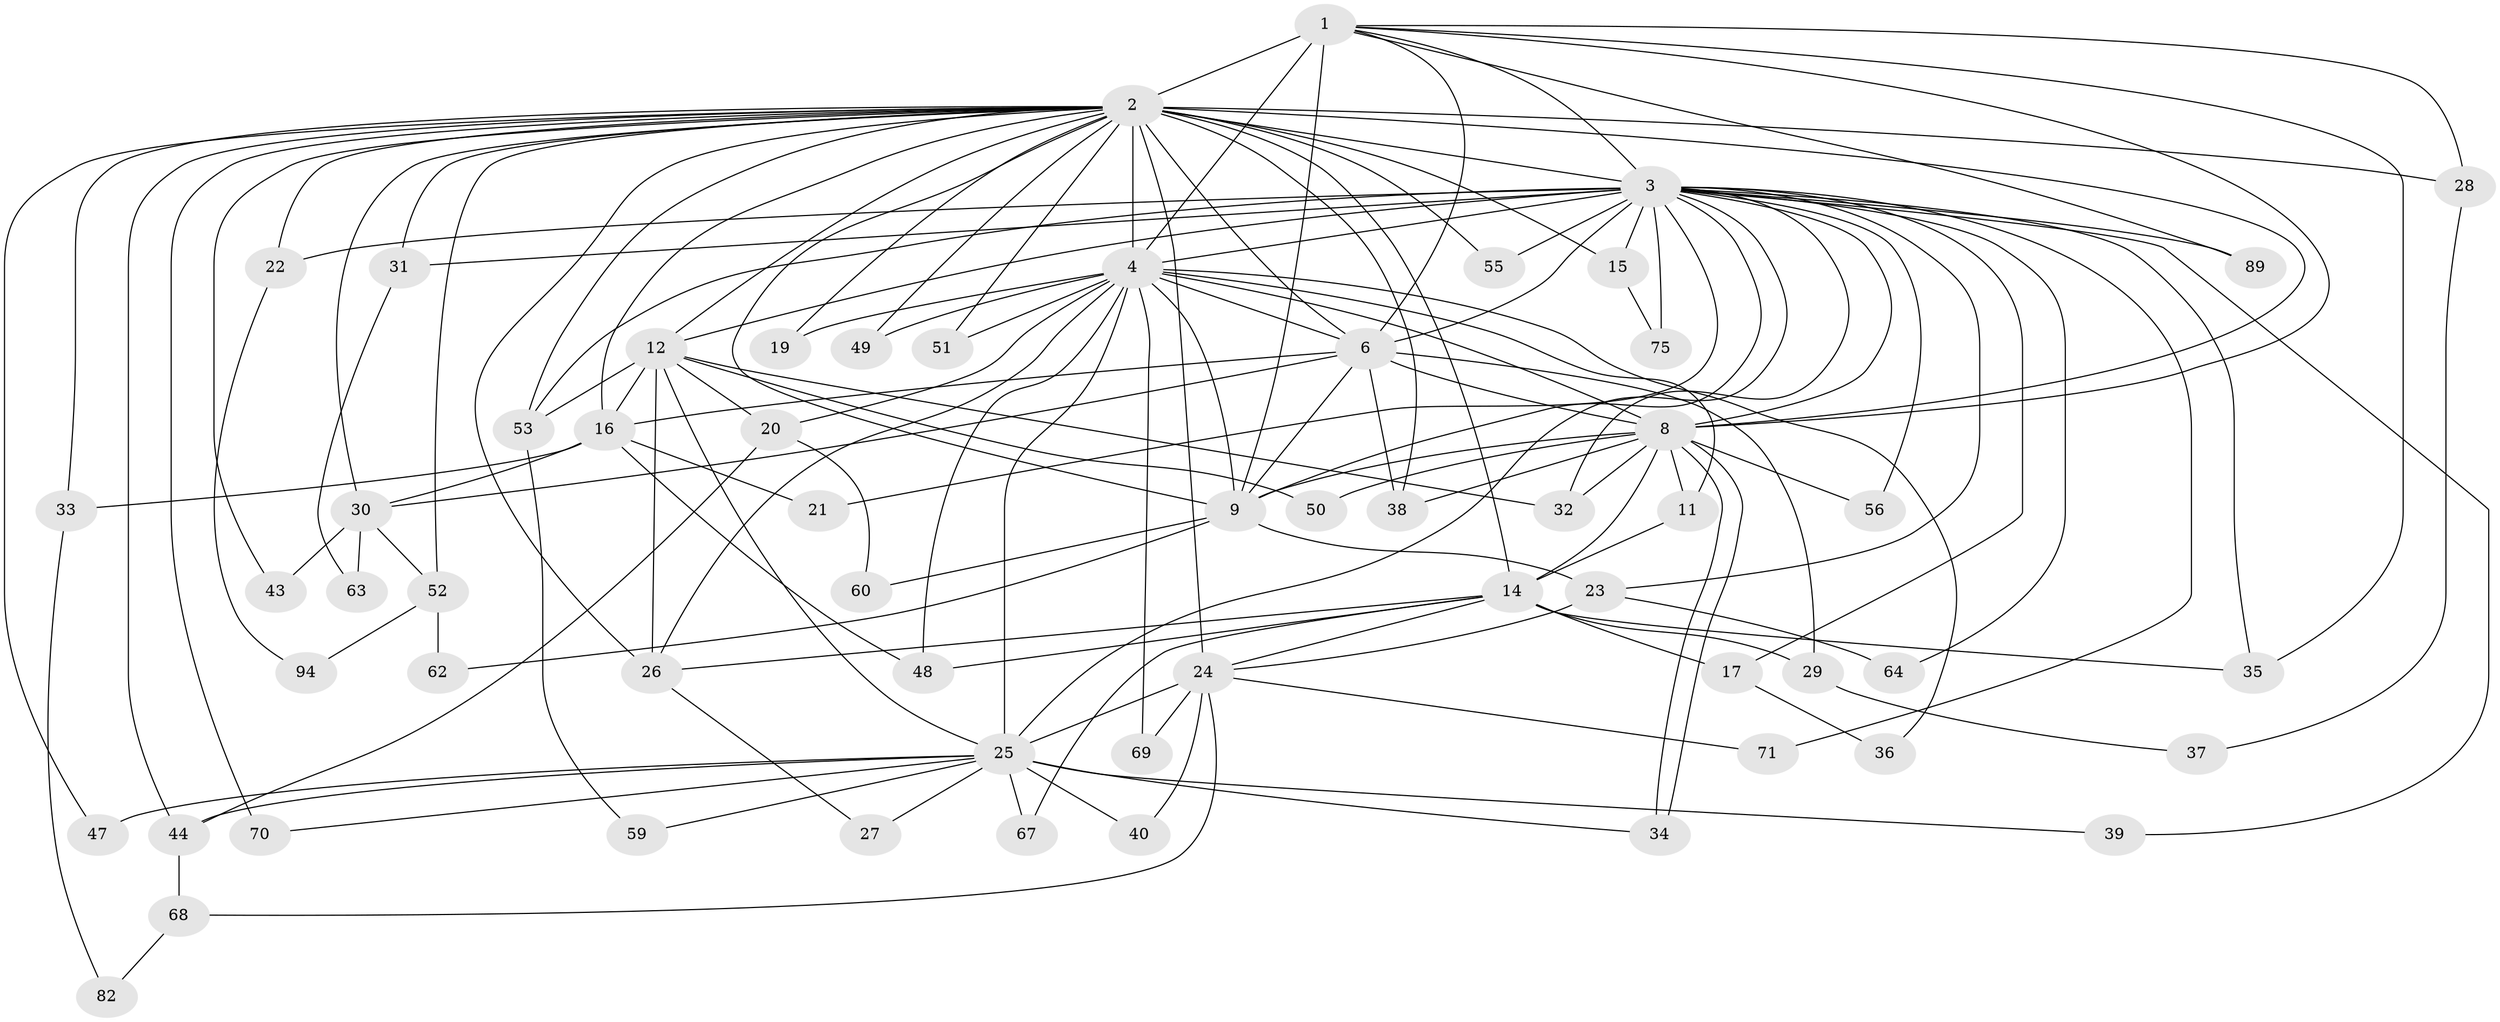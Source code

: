 // original degree distribution, {14: 0.02, 23: 0.02, 28: 0.01, 20: 0.02, 18: 0.01, 15: 0.01, 17: 0.01, 3: 0.19, 8: 0.01, 9: 0.02, 7: 0.01, 2: 0.56, 4: 0.08, 13: 0.01, 5: 0.01, 6: 0.01}
// Generated by graph-tools (version 1.1) at 2025/17/03/04/25 18:17:44]
// undirected, 60 vertices, 142 edges
graph export_dot {
graph [start="1"]
  node [color=gray90,style=filled];
  1;
  2 [super="+76+80+93+13+7+72"];
  3;
  4 [super="+96+99+100+5"];
  6;
  8;
  9;
  11;
  12 [super="+61+97"];
  14 [super="+57"];
  15;
  16;
  17;
  19;
  20;
  21;
  22;
  23;
  24 [super="+85"];
  25 [super="+54+92+66+45"];
  26;
  27;
  28;
  29;
  30;
  31;
  32 [super="+79"];
  33;
  34;
  35 [super="+58"];
  36;
  37;
  38 [super="+77"];
  39;
  40;
  43;
  44;
  47;
  48;
  49;
  50;
  51;
  52;
  53;
  55;
  56;
  59;
  60;
  62;
  63;
  64;
  67;
  68;
  69;
  70;
  71;
  75;
  82;
  89;
  94;
  1 -- 2 [weight=4];
  1 -- 3;
  1 -- 4 [weight=3];
  1 -- 6;
  1 -- 8;
  1 -- 9;
  1 -- 28;
  1 -- 35;
  1 -- 89;
  2 -- 3 [weight=3];
  2 -- 4 [weight=14];
  2 -- 6 [weight=5];
  2 -- 8 [weight=3];
  2 -- 9 [weight=5];
  2 -- 12 [weight=2];
  2 -- 15;
  2 -- 19;
  2 -- 24 [weight=2];
  2 -- 26;
  2 -- 33;
  2 -- 53;
  2 -- 38 [weight=2];
  2 -- 70 [weight=2];
  2 -- 14;
  2 -- 16;
  2 -- 22 [weight=2];
  2 -- 28;
  2 -- 30;
  2 -- 31;
  2 -- 43;
  2 -- 44;
  2 -- 47;
  2 -- 49;
  2 -- 51 [weight=2];
  2 -- 52;
  2 -- 55;
  3 -- 4 [weight=3];
  3 -- 6;
  3 -- 8;
  3 -- 9;
  3 -- 15;
  3 -- 17;
  3 -- 21;
  3 -- 22;
  3 -- 23;
  3 -- 25;
  3 -- 31;
  3 -- 32;
  3 -- 39;
  3 -- 53;
  3 -- 55;
  3 -- 56;
  3 -- 64;
  3 -- 71;
  3 -- 75;
  3 -- 89;
  3 -- 12;
  3 -- 35;
  4 -- 6 [weight=2];
  4 -- 8 [weight=2];
  4 -- 9 [weight=2];
  4 -- 19;
  4 -- 20;
  4 -- 25;
  4 -- 48;
  4 -- 69;
  4 -- 26;
  4 -- 51;
  4 -- 36;
  4 -- 11;
  4 -- 49;
  6 -- 8;
  6 -- 9;
  6 -- 16;
  6 -- 29;
  6 -- 30;
  6 -- 38;
  8 -- 9;
  8 -- 11;
  8 -- 14;
  8 -- 34;
  8 -- 34;
  8 -- 38;
  8 -- 50;
  8 -- 56;
  8 -- 32;
  9 -- 23;
  9 -- 60;
  9 -- 62;
  11 -- 14;
  12 -- 20;
  12 -- 32;
  12 -- 50;
  12 -- 16;
  12 -- 53;
  12 -- 25;
  12 -- 26;
  14 -- 17;
  14 -- 26;
  14 -- 29;
  14 -- 35;
  14 -- 67;
  14 -- 24;
  14 -- 48;
  15 -- 75;
  16 -- 21;
  16 -- 30;
  16 -- 33;
  16 -- 48;
  17 -- 36;
  20 -- 44;
  20 -- 60;
  22 -- 94;
  23 -- 64;
  23 -- 24;
  24 -- 40;
  24 -- 68;
  24 -- 69;
  24 -- 71;
  24 -- 25;
  25 -- 27;
  25 -- 39;
  25 -- 40;
  25 -- 47;
  25 -- 59;
  25 -- 67;
  25 -- 70;
  25 -- 34;
  25 -- 44;
  26 -- 27;
  28 -- 37;
  29 -- 37;
  30 -- 43;
  30 -- 52;
  30 -- 63;
  31 -- 63;
  33 -- 82;
  44 -- 68;
  52 -- 62;
  52 -- 94;
  53 -- 59;
  68 -- 82;
}
